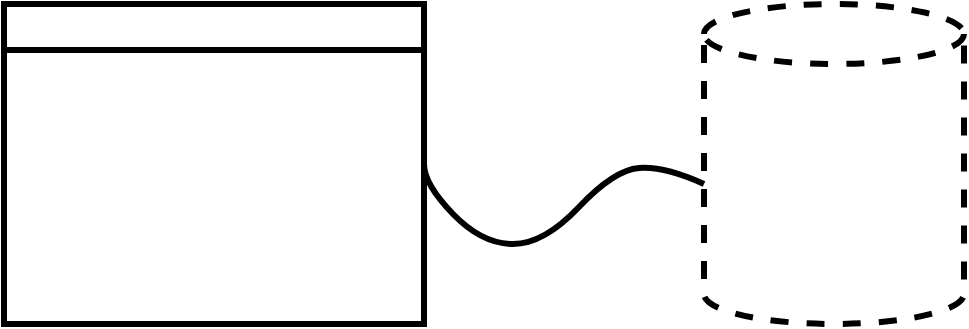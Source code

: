 <mxfile version="22.1.2" type="device">
  <diagram name="1 oldal" id="9zMQckgTDTX1H3_rx6Bh">
    <mxGraphModel dx="869" dy="516" grid="1" gridSize="10" guides="0" tooltips="1" connect="1" arrows="1" fold="1" page="1" pageScale="1" pageWidth="827" pageHeight="1169" math="0" shadow="0">
      <root>
        <mxCell id="0" />
        <mxCell id="1" parent="0" />
        <mxCell id="w6vgq1pzGwEW8n4H8SYS-1" value="" style="swimlane;whiteSpace=wrap;html=1;strokeWidth=3;" vertex="1" parent="1">
          <mxGeometry x="180" y="270" width="210" height="160" as="geometry">
            <mxRectangle x="140" y="280" width="50" height="40" as="alternateBounds" />
          </mxGeometry>
        </mxCell>
        <mxCell id="w6vgq1pzGwEW8n4H8SYS-2" value="" style="shape=cylinder3;whiteSpace=wrap;html=1;boundedLbl=1;backgroundOutline=1;size=15;strokeWidth=3;strokeColor=default;dashed=1;" vertex="1" parent="1">
          <mxGeometry x="530" y="270" width="130" height="160" as="geometry" />
        </mxCell>
        <mxCell id="w6vgq1pzGwEW8n4H8SYS-3" value="" style="curved=1;endArrow=none;html=1;rounded=0;endFill=0;exitX=1;exitY=0.5;exitDx=0;exitDy=0;strokeWidth=3;" edge="1" parent="1" source="w6vgq1pzGwEW8n4H8SYS-1">
          <mxGeometry width="50" height="50" relative="1" as="geometry">
            <mxPoint x="409" y="350" as="sourcePoint" />
            <mxPoint x="530" y="360" as="targetPoint" />
            <Array as="points">
              <mxPoint x="390" y="360" />
              <mxPoint x="419" y="390" />
              <mxPoint x="450" y="390" />
              <mxPoint x="485" y="353" />
              <mxPoint x="510" y="351" />
              <mxPoint x="530" y="360" />
            </Array>
          </mxGeometry>
        </mxCell>
      </root>
    </mxGraphModel>
  </diagram>
</mxfile>
